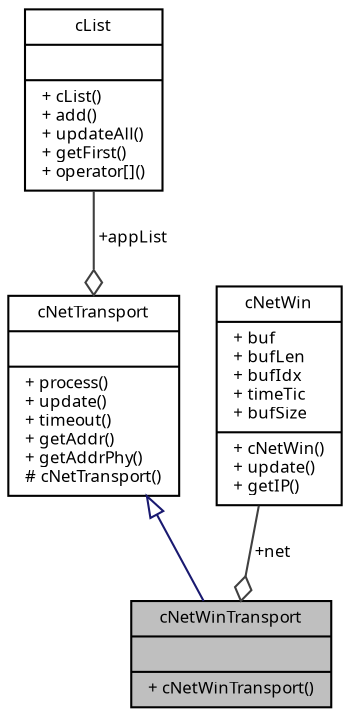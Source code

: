 digraph "cNetWinTransport"
{
  edge [fontname="Sans",fontsize="8",labelfontname="Sans",labelfontsize="8"];
  node [fontname="Sans",fontsize="8",shape=record];
  Node1 [label="{cNetWinTransport\n||+ cNetWinTransport()\l}",height=0.2,width=0.4,color="black", fillcolor="grey75", style="filled", fontcolor="black"];
  Node2 -> Node1 [dir="back",color="midnightblue",fontsize="8",style="solid",arrowtail="onormal",fontname="Sans"];
  Node2 [label="{cNetTransport\n||+ process()\l+ update()\l+ timeout()\l+ getAddr()\l+ getAddrPhy()\l# cNetTransport()\l}",height=0.2,width=0.4,color="black", fillcolor="white", style="filled",URL="$classc_net_transport.html"];
  Node3 -> Node2 [color="grey25",fontsize="8",style="solid",label=" +appList" ,arrowhead="odiamond",fontname="Sans"];
  Node3 [label="{cList\n||+ cList()\l+ add()\l+ updateAll()\l+ getFirst()\l+ operator[]()\l}",height=0.2,width=0.4,color="black", fillcolor="white", style="filled",URL="$classc_list.html",tooltip="Base class for single linked lists. "];
  Node4 -> Node1 [color="grey25",fontsize="8",style="solid",label=" +net" ,arrowhead="odiamond",fontname="Sans"];
  Node4 [label="{cNetWin\n|+ buf\l+ bufLen\l+ bufIdx\l+ timeTic\l+ bufSize\l|+ cNetWin()\l+ update()\l+ getIP()\l}",height=0.2,width=0.4,color="black", fillcolor="white", style="filled",URL="$classc_net_win.html"];
}
